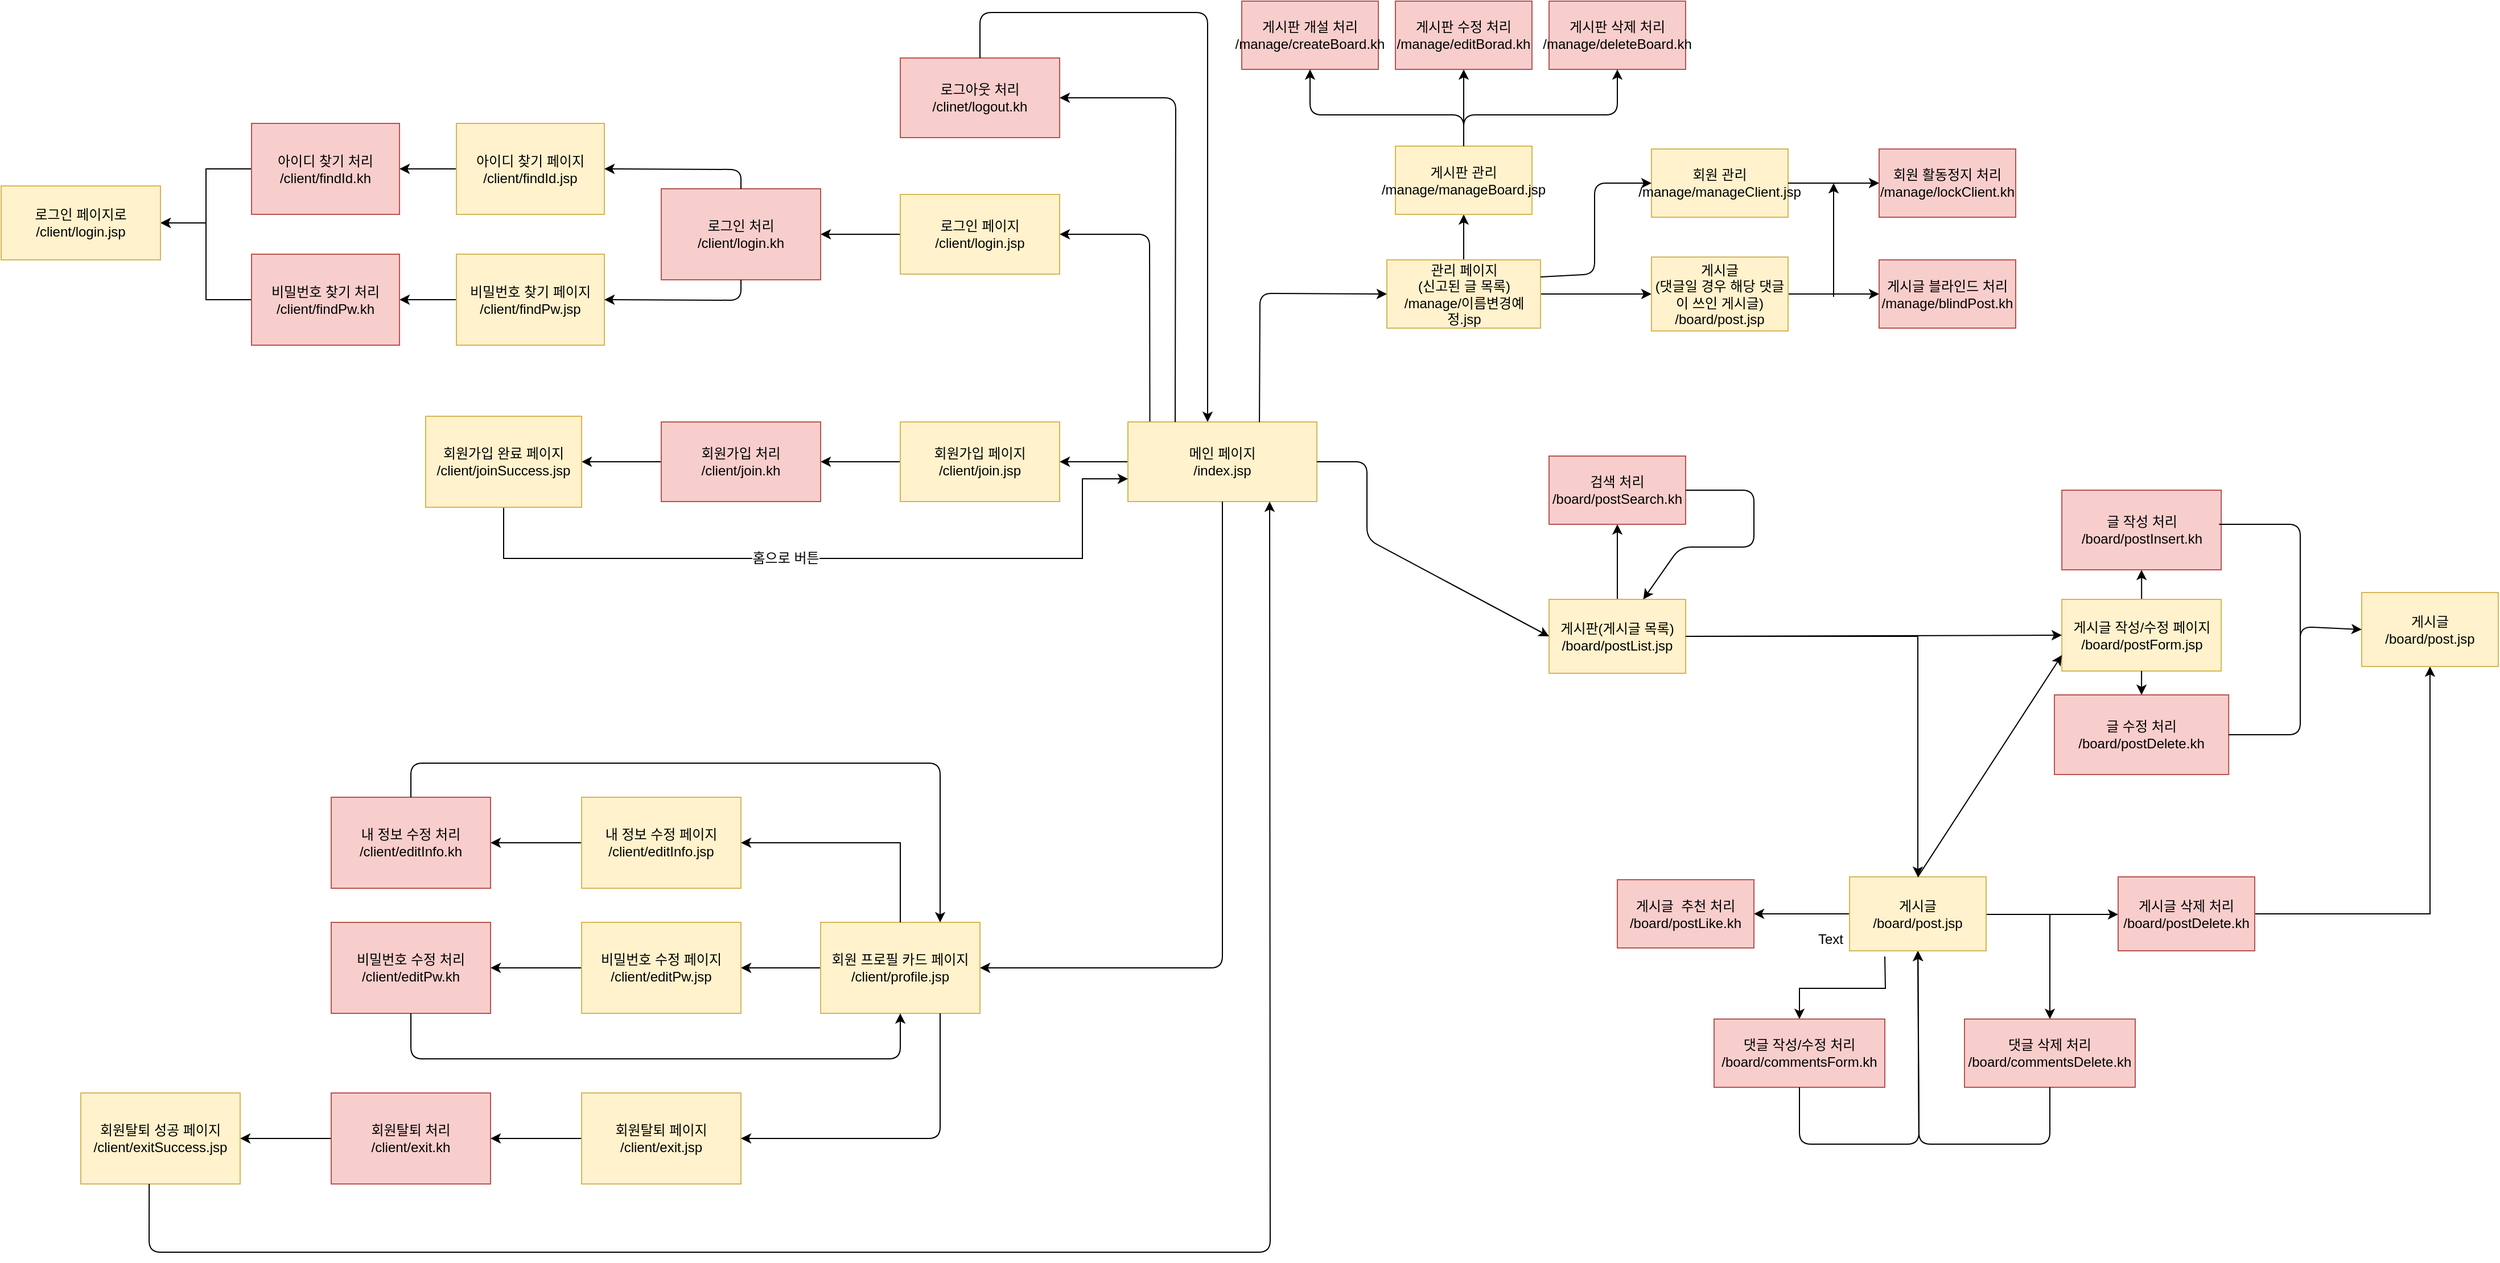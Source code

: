 <mxfile version="14.7.3" type="device"><diagram id="JOm_St9xGrI6XosQPw2V" name="Page-1"><mxGraphModel dx="3793" dy="1509" grid="1" gridSize="10" guides="1" tooltips="1" connect="1" arrows="1" fold="1" page="1" pageScale="1" pageWidth="827" pageHeight="1169" math="0" shadow="0"><root><mxCell id="0"/><mxCell id="1" parent="0"/><mxCell id="blwMkycvGweT-16OEjZh-1" value="" style="edgeStyle=orthogonalEdgeStyle;rounded=0;orthogonalLoop=1;jettySize=auto;html=1;" edge="1" parent="1" source="blwMkycvGweT-16OEjZh-2" target="blwMkycvGweT-16OEjZh-6"><mxGeometry relative="1" as="geometry"/></mxCell><mxCell id="blwMkycvGweT-16OEjZh-2" value="&lt;div&gt;메인 페이지&lt;/div&gt;&lt;div&gt;/index.jsp&lt;br&gt;&lt;/div&gt;" style="rounded=0;whiteSpace=wrap;html=1;fillColor=#fff2cc;strokeColor=#d6b656;" vertex="1" parent="1"><mxGeometry x="720" y="955" width="166" height="70" as="geometry"/></mxCell><mxCell id="blwMkycvGweT-16OEjZh-3" value="" style="edgeStyle=orthogonalEdgeStyle;rounded=0;orthogonalLoop=1;jettySize=auto;html=1;" edge="1" parent="1" source="blwMkycvGweT-16OEjZh-4" target="blwMkycvGweT-16OEjZh-11"><mxGeometry relative="1" as="geometry"/></mxCell><mxCell id="blwMkycvGweT-16OEjZh-4" value="&lt;div&gt;로그인 페이지&lt;/div&gt;&lt;div&gt;/client/login.jsp&lt;br&gt;&lt;/div&gt;" style="rounded=0;whiteSpace=wrap;html=1;fillColor=#fff2cc;strokeColor=#d6b656;" vertex="1" parent="1"><mxGeometry x="520" y="755" width="140" height="70" as="geometry"/></mxCell><mxCell id="blwMkycvGweT-16OEjZh-5" value="" style="edgeStyle=orthogonalEdgeStyle;rounded=0;orthogonalLoop=1;jettySize=auto;html=1;" edge="1" parent="1" source="blwMkycvGweT-16OEjZh-6" target="blwMkycvGweT-16OEjZh-8"><mxGeometry relative="1" as="geometry"/></mxCell><mxCell id="blwMkycvGweT-16OEjZh-6" value="&lt;div&gt;회원가입 페이지&lt;/div&gt;&lt;div&gt;/client/join.jsp&lt;br&gt;&lt;/div&gt;" style="rounded=0;whiteSpace=wrap;html=1;fillColor=#fff2cc;strokeColor=#d6b656;" vertex="1" parent="1"><mxGeometry x="520" y="955" width="140" height="70" as="geometry"/></mxCell><mxCell id="blwMkycvGweT-16OEjZh-7" value="" style="edgeStyle=orthogonalEdgeStyle;rounded=0;orthogonalLoop=1;jettySize=auto;html=1;" edge="1" parent="1" source="blwMkycvGweT-16OEjZh-8" target="blwMkycvGweT-16OEjZh-10"><mxGeometry relative="1" as="geometry"/></mxCell><mxCell id="blwMkycvGweT-16OEjZh-8" value="&lt;div&gt;회원가입 처리&lt;br&gt;&lt;/div&gt;&lt;div&gt;/client/join.kh&lt;br&gt;&lt;/div&gt;" style="rounded=0;whiteSpace=wrap;html=1;fillColor=#f8cecc;strokeColor=#b85450;" vertex="1" parent="1"><mxGeometry x="310" y="955" width="140" height="70" as="geometry"/></mxCell><mxCell id="blwMkycvGweT-16OEjZh-9" value="&lt;font style=&quot;font-size: 12px&quot;&gt;홈으로 버튼&lt;/font&gt;" style="edgeStyle=orthogonalEdgeStyle;rounded=0;orthogonalLoop=1;jettySize=auto;html=1;exitX=0.5;exitY=0;exitDx=0;exitDy=0;" edge="1" parent="1" source="blwMkycvGweT-16OEjZh-10"><mxGeometry relative="1" as="geometry"><mxPoint x="720" y="1005" as="targetPoint"/><Array as="points"><mxPoint x="172" y="1075"/><mxPoint x="680" y="1075"/><mxPoint x="680" y="1005"/><mxPoint x="720" y="1005"/></Array></mxGeometry></mxCell><mxCell id="blwMkycvGweT-16OEjZh-10" value="&lt;div&gt;회원가입 완료 페이지&lt;/div&gt;&lt;div&gt;/client/joinSuccess.jsp&lt;br&gt;&lt;/div&gt;" style="rounded=0;whiteSpace=wrap;html=1;fillColor=#fff2cc;strokeColor=#d6b656;" vertex="1" parent="1"><mxGeometry x="103" y="950" width="137" height="80" as="geometry"/></mxCell><mxCell id="blwMkycvGweT-16OEjZh-11" value="&lt;div&gt;로그인 처리&lt;/div&gt;&lt;div&gt;/client/login.kh&lt;br&gt;&lt;/div&gt;" style="rounded=0;whiteSpace=wrap;html=1;fillColor=#f8cecc;strokeColor=#b85450;" vertex="1" parent="1"><mxGeometry x="310" y="750" width="140" height="80" as="geometry"/></mxCell><mxCell id="blwMkycvGweT-16OEjZh-12" value="" style="edgeStyle=orthogonalEdgeStyle;rounded=0;orthogonalLoop=1;jettySize=auto;html=1;" edge="1" parent="1" source="blwMkycvGweT-16OEjZh-13" target="blwMkycvGweT-16OEjZh-17"><mxGeometry relative="1" as="geometry"/></mxCell><mxCell id="blwMkycvGweT-16OEjZh-13" value="&lt;div&gt;아이디 찾기 페이지&lt;br&gt;&lt;/div&gt;&lt;div&gt;/client/findId.jsp&lt;br&gt;&lt;/div&gt;" style="rounded=0;whiteSpace=wrap;html=1;fillColor=#fff2cc;strokeColor=#d6b656;" vertex="1" parent="1"><mxGeometry x="130" y="692.5" width="130" height="80" as="geometry"/></mxCell><mxCell id="blwMkycvGweT-16OEjZh-14" value="" style="edgeStyle=orthogonalEdgeStyle;rounded=0;orthogonalLoop=1;jettySize=auto;html=1;" edge="1" parent="1" source="blwMkycvGweT-16OEjZh-15" target="blwMkycvGweT-16OEjZh-19"><mxGeometry relative="1" as="geometry"/></mxCell><mxCell id="blwMkycvGweT-16OEjZh-15" value="&lt;div&gt;비밀번호 찾기 페이지&lt;br&gt;&lt;/div&gt;&lt;div&gt;/client/findPw.jsp&lt;br&gt;&lt;/div&gt;" style="rounded=0;whiteSpace=wrap;html=1;fillColor=#fff2cc;strokeColor=#d6b656;" vertex="1" parent="1"><mxGeometry x="130" y="807.5" width="130" height="80" as="geometry"/></mxCell><mxCell id="blwMkycvGweT-16OEjZh-16" value="" style="edgeStyle=orthogonalEdgeStyle;rounded=0;orthogonalLoop=1;jettySize=auto;html=1;" edge="1" parent="1" source="blwMkycvGweT-16OEjZh-17" target="blwMkycvGweT-16OEjZh-20"><mxGeometry relative="1" as="geometry"/></mxCell><mxCell id="blwMkycvGweT-16OEjZh-17" value="&lt;div&gt;아이디 찾기 처리&lt;br&gt;&lt;/div&gt;&lt;div&gt;/client/findId.kh&lt;br&gt;&lt;/div&gt;" style="rounded=0;whiteSpace=wrap;html=1;fillColor=#f8cecc;strokeColor=#b85450;" vertex="1" parent="1"><mxGeometry x="-50" y="692.5" width="130" height="80" as="geometry"/></mxCell><mxCell id="blwMkycvGweT-16OEjZh-18" value="" style="edgeStyle=orthogonalEdgeStyle;rounded=0;orthogonalLoop=1;jettySize=auto;html=1;" edge="1" parent="1" source="blwMkycvGweT-16OEjZh-19" target="blwMkycvGweT-16OEjZh-20"><mxGeometry relative="1" as="geometry"/></mxCell><mxCell id="blwMkycvGweT-16OEjZh-19" value="&lt;div&gt;비밀번호 찾기 처리&lt;br&gt;&lt;/div&gt;&lt;div&gt;/client/findPw.kh&lt;br&gt;&lt;/div&gt;" style="rounded=0;whiteSpace=wrap;html=1;fillColor=#f8cecc;strokeColor=#b85450;" vertex="1" parent="1"><mxGeometry x="-50" y="807.5" width="130" height="80" as="geometry"/></mxCell><mxCell id="blwMkycvGweT-16OEjZh-20" value="&lt;div&gt;로그인 페이지로&lt;/div&gt;&lt;div&gt;/client/login.jsp&lt;br&gt;&lt;/div&gt;" style="rounded=0;whiteSpace=wrap;html=1;fillColor=#fff2cc;strokeColor=#d6b656;" vertex="1" parent="1"><mxGeometry x="-270" y="747.5" width="140" height="65" as="geometry"/></mxCell><mxCell id="blwMkycvGweT-16OEjZh-21" value="" style="edgeStyle=orthogonalEdgeStyle;rounded=0;orthogonalLoop=1;jettySize=auto;html=1;" edge="1" parent="1" source="blwMkycvGweT-16OEjZh-22" target="blwMkycvGweT-16OEjZh-26"><mxGeometry relative="1" as="geometry"/></mxCell><mxCell id="blwMkycvGweT-16OEjZh-22" value="&lt;div&gt;회원 프로필 카드 페이지&lt;br&gt;&lt;/div&gt;&lt;div&gt;/client/profile.jsp&lt;br&gt;&lt;/div&gt;" style="rounded=0;whiteSpace=wrap;html=1;fillColor=#fff2cc;strokeColor=#d6b656;" vertex="1" parent="1"><mxGeometry x="450" y="1395" width="140" height="80" as="geometry"/></mxCell><mxCell id="blwMkycvGweT-16OEjZh-23" value="" style="edgeStyle=orthogonalEdgeStyle;rounded=0;orthogonalLoop=1;jettySize=auto;html=1;" edge="1" parent="1" source="blwMkycvGweT-16OEjZh-24" target="blwMkycvGweT-16OEjZh-32"><mxGeometry relative="1" as="geometry"/></mxCell><mxCell id="blwMkycvGweT-16OEjZh-24" value="&lt;div&gt;회원탈퇴 페이지&lt;br&gt;&lt;/div&gt;&lt;div&gt;/client/exit.jsp&lt;br&gt;&lt;/div&gt;" style="rounded=0;whiteSpace=wrap;html=1;fillColor=#fff2cc;strokeColor=#d6b656;" vertex="1" parent="1"><mxGeometry x="240" y="1545" width="140" height="80" as="geometry"/></mxCell><mxCell id="blwMkycvGweT-16OEjZh-25" value="" style="edgeStyle=orthogonalEdgeStyle;rounded=0;orthogonalLoop=1;jettySize=auto;html=1;" edge="1" parent="1" source="blwMkycvGweT-16OEjZh-26" target="blwMkycvGweT-16OEjZh-30"><mxGeometry relative="1" as="geometry"/></mxCell><mxCell id="blwMkycvGweT-16OEjZh-26" value="&lt;div&gt;비밀번호 수정 페이지&lt;br&gt;&lt;/div&gt;&lt;div&gt;/client/editPw.jsp&lt;br&gt;&lt;/div&gt;" style="rounded=0;whiteSpace=wrap;html=1;fillColor=#fff2cc;strokeColor=#d6b656;" vertex="1" parent="1"><mxGeometry x="240" y="1395" width="140" height="80" as="geometry"/></mxCell><mxCell id="blwMkycvGweT-16OEjZh-27" value="" style="edgeStyle=orthogonalEdgeStyle;rounded=0;orthogonalLoop=1;jettySize=auto;html=1;" edge="1" parent="1" source="blwMkycvGweT-16OEjZh-28" target="blwMkycvGweT-16OEjZh-29"><mxGeometry relative="1" as="geometry"/></mxCell><mxCell id="blwMkycvGweT-16OEjZh-28" value="&lt;div&gt;내 정보 수정 페이지&lt;br&gt;&lt;/div&gt;&lt;div&gt;/client/editInfo.jsp&lt;br&gt;&lt;/div&gt;" style="rounded=0;whiteSpace=wrap;html=1;fillColor=#fff2cc;strokeColor=#d6b656;" vertex="1" parent="1"><mxGeometry x="240" y="1285" width="140" height="80" as="geometry"/></mxCell><mxCell id="blwMkycvGweT-16OEjZh-29" value="&lt;div&gt;내 정보 수정 처리&lt;br&gt;&lt;/div&gt;&lt;div&gt;/client/editInfo.kh&lt;br&gt;&lt;/div&gt;" style="rounded=0;whiteSpace=wrap;html=1;fillColor=#f8cecc;strokeColor=#b85450;" vertex="1" parent="1"><mxGeometry x="20" y="1285" width="140" height="80" as="geometry"/></mxCell><mxCell id="blwMkycvGweT-16OEjZh-30" value="&lt;div&gt;비밀번호 수정 처리&lt;br&gt;&lt;/div&gt;&lt;div&gt;/client/editPw.kh&lt;br&gt;&lt;/div&gt;" style="rounded=0;whiteSpace=wrap;html=1;fillColor=#f8cecc;strokeColor=#b85450;" vertex="1" parent="1"><mxGeometry x="20" y="1395" width="140" height="80" as="geometry"/></mxCell><mxCell id="blwMkycvGweT-16OEjZh-31" value="" style="edgeStyle=orthogonalEdgeStyle;rounded=0;orthogonalLoop=1;jettySize=auto;html=1;" edge="1" parent="1" source="blwMkycvGweT-16OEjZh-32" target="blwMkycvGweT-16OEjZh-38"><mxGeometry relative="1" as="geometry"/></mxCell><mxCell id="blwMkycvGweT-16OEjZh-32" value="&lt;div&gt;회원탈퇴 처리&lt;br&gt;&lt;/div&gt;&lt;div&gt;/client/exit.kh&lt;br&gt;&lt;/div&gt;" style="rounded=0;whiteSpace=wrap;html=1;fillColor=#f8cecc;strokeColor=#b85450;" vertex="1" parent="1"><mxGeometry x="20" y="1545" width="140" height="80" as="geometry"/></mxCell><mxCell id="blwMkycvGweT-16OEjZh-33" value="" style="endArrow=classic;html=1;rounded=0;edgeStyle=orthogonalEdgeStyle;exitX=0.5;exitY=0;exitDx=0;exitDy=0;entryX=1;entryY=0.5;entryDx=0;entryDy=0;" edge="1" parent="1" source="blwMkycvGweT-16OEjZh-22" target="blwMkycvGweT-16OEjZh-28"><mxGeometry width="50" height="50" relative="1" as="geometry"><mxPoint x="470" y="1330" as="sourcePoint"/><mxPoint x="520" y="1280" as="targetPoint"/><Array as="points"><mxPoint x="520" y="1325"/></Array></mxGeometry></mxCell><mxCell id="blwMkycvGweT-16OEjZh-34" value="" style="endArrow=classic;html=1;exitX=0.5;exitY=1;exitDx=0;exitDy=0;entryX=1;entryY=0.5;entryDx=0;entryDy=0;" edge="1" parent="1" source="blwMkycvGweT-16OEjZh-2" target="blwMkycvGweT-16OEjZh-22"><mxGeometry width="50" height="50" relative="1" as="geometry"><mxPoint x="820" y="1325" as="sourcePoint"/><mxPoint x="730" y="1435" as="targetPoint"/><Array as="points"><mxPoint x="803" y="1435"/></Array></mxGeometry></mxCell><mxCell id="blwMkycvGweT-16OEjZh-35" value="" style="endArrow=classic;html=1;exitX=0.5;exitY=0;exitDx=0;exitDy=0;entryX=0.75;entryY=0;entryDx=0;entryDy=0;" edge="1" parent="1" source="blwMkycvGweT-16OEjZh-29" target="blwMkycvGweT-16OEjZh-22"><mxGeometry width="50" height="50" relative="1" as="geometry"><mxPoint x="-80" y="1290" as="sourcePoint"/><mxPoint x="-30" y="1240" as="targetPoint"/><Array as="points"><mxPoint x="90" y="1255"/><mxPoint x="555" y="1255"/></Array></mxGeometry></mxCell><mxCell id="blwMkycvGweT-16OEjZh-36" value="" style="endArrow=classic;html=1;exitX=0.5;exitY=1;exitDx=0;exitDy=0;entryX=0.5;entryY=1;entryDx=0;entryDy=0;" edge="1" parent="1" source="blwMkycvGweT-16OEjZh-30" target="blwMkycvGweT-16OEjZh-22"><mxGeometry width="50" height="50" relative="1" as="geometry"><mxPoint x="286" y="1548" as="sourcePoint"/><mxPoint x="336" y="1498" as="targetPoint"/><Array as="points"><mxPoint x="90" y="1515"/><mxPoint x="520" y="1515"/></Array></mxGeometry></mxCell><mxCell id="blwMkycvGweT-16OEjZh-37" value="" style="endArrow=classic;html=1;exitX=0.75;exitY=1;exitDx=0;exitDy=0;entryX=1;entryY=0.5;entryDx=0;entryDy=0;" edge="1" parent="1" source="blwMkycvGweT-16OEjZh-22" target="blwMkycvGweT-16OEjZh-24"><mxGeometry width="50" height="50" relative="1" as="geometry"><mxPoint x="496.5" y="1615" as="sourcePoint"/><mxPoint x="546.5" y="1565" as="targetPoint"/><Array as="points"><mxPoint x="555" y="1585"/></Array></mxGeometry></mxCell><mxCell id="blwMkycvGweT-16OEjZh-38" value="&lt;div&gt;회원탈퇴 성공 페이지&lt;/div&gt;&lt;div&gt;/client/exitSuccess.jsp&lt;br&gt;&lt;/div&gt;" style="rounded=0;whiteSpace=wrap;html=1;fillColor=#fff2cc;strokeColor=#d6b656;" vertex="1" parent="1"><mxGeometry x="-200" y="1545" width="140" height="80" as="geometry"/></mxCell><mxCell id="blwMkycvGweT-16OEjZh-39" value="" style="endArrow=classic;html=1;exitX=0.429;exitY=1;exitDx=0;exitDy=0;exitPerimeter=0;entryX=0.75;entryY=1;entryDx=0;entryDy=0;" edge="1" parent="1" source="blwMkycvGweT-16OEjZh-38" target="blwMkycvGweT-16OEjZh-2"><mxGeometry width="50" height="50" relative="1" as="geometry"><mxPoint x="-50" y="1715" as="sourcePoint"/><mxPoint x="710" y="1585" as="targetPoint"/><Array as="points"><mxPoint x="-140" y="1685"/><mxPoint x="845" y="1685"/></Array></mxGeometry></mxCell><mxCell id="blwMkycvGweT-16OEjZh-40" value="" style="endArrow=classic;html=1;entryX=1;entryY=0.5;entryDx=0;entryDy=0;" edge="1" parent="1" source="blwMkycvGweT-16OEjZh-11" target="blwMkycvGweT-16OEjZh-13"><mxGeometry width="50" height="50" relative="1" as="geometry"><mxPoint x="320" y="715" as="sourcePoint"/><mxPoint x="370" y="665" as="targetPoint"/><Array as="points"><mxPoint x="380" y="733"/></Array></mxGeometry></mxCell><mxCell id="blwMkycvGweT-16OEjZh-41" value="" style="endArrow=classic;html=1;exitX=0.5;exitY=1;exitDx=0;exitDy=0;entryX=1;entryY=0.5;entryDx=0;entryDy=0;" edge="1" parent="1" source="blwMkycvGweT-16OEjZh-11" target="blwMkycvGweT-16OEjZh-15"><mxGeometry width="50" height="50" relative="1" as="geometry"><mxPoint x="320" y="715" as="sourcePoint"/><mxPoint x="370" y="665" as="targetPoint"/><Array as="points"><mxPoint x="380" y="848"/></Array></mxGeometry></mxCell><mxCell id="blwMkycvGweT-16OEjZh-42" value="" style="endArrow=classic;html=1;exitX=0.116;exitY=-0.005;exitDx=0;exitDy=0;exitPerimeter=0;entryX=1;entryY=0.5;entryDx=0;entryDy=0;" edge="1" parent="1" source="blwMkycvGweT-16OEjZh-2" target="blwMkycvGweT-16OEjZh-4"><mxGeometry width="50" height="50" relative="1" as="geometry"><mxPoint x="650" y="715" as="sourcePoint"/><mxPoint x="820" y="565" as="targetPoint"/><Array as="points"><mxPoint x="739" y="790"/></Array></mxGeometry></mxCell><mxCell id="blwMkycvGweT-16OEjZh-43" value="&lt;div&gt;로그아웃 처리&lt;/div&gt;&lt;div&gt;/clinet/logout.kh&lt;br&gt;&lt;/div&gt;" style="rounded=0;whiteSpace=wrap;html=1;fillColor=#f8cecc;strokeColor=#b85450;" vertex="1" parent="1"><mxGeometry x="520" y="635" width="140" height="70" as="geometry"/></mxCell><mxCell id="blwMkycvGweT-16OEjZh-44" value="" style="endArrow=classic;html=1;exitX=0.25;exitY=0;exitDx=0;exitDy=0;entryX=1;entryY=0.5;entryDx=0;entryDy=0;" edge="1" parent="1" source="blwMkycvGweT-16OEjZh-2" target="blwMkycvGweT-16OEjZh-43"><mxGeometry width="50" height="50" relative="1" as="geometry"><mxPoint x="790" y="675" as="sourcePoint"/><mxPoint x="860" y="605" as="targetPoint"/><Array as="points"><mxPoint x="762" y="670"/></Array></mxGeometry></mxCell><mxCell id="blwMkycvGweT-16OEjZh-45" value="" style="endArrow=classic;html=1;exitX=0.5;exitY=0;exitDx=0;exitDy=0;" edge="1" parent="1" source="blwMkycvGweT-16OEjZh-43"><mxGeometry width="50" height="50" relative="1" as="geometry"><mxPoint x="740" y="595" as="sourcePoint"/><mxPoint x="790" y="955" as="targetPoint"/><Array as="points"><mxPoint x="590" y="595"/><mxPoint x="790" y="595"/></Array></mxGeometry></mxCell><mxCell id="blwMkycvGweT-16OEjZh-46" value="" style="edgeStyle=orthogonalEdgeStyle;rounded=0;orthogonalLoop=1;jettySize=auto;html=1;" edge="1" parent="1" source="blwMkycvGweT-16OEjZh-48" target="blwMkycvGweT-16OEjZh-76"><mxGeometry relative="1" as="geometry"/></mxCell><mxCell id="blwMkycvGweT-16OEjZh-47" style="edgeStyle=orthogonalEdgeStyle;rounded=0;orthogonalLoop=1;jettySize=auto;html=1;" edge="1" parent="1" source="blwMkycvGweT-16OEjZh-48" target="blwMkycvGweT-16OEjZh-82"><mxGeometry relative="1" as="geometry"><mxPoint x="1430" y="1167.5" as="targetPoint"/></mxGeometry></mxCell><mxCell id="blwMkycvGweT-16OEjZh-48" value="&lt;div&gt;게시판(게시글 목록)&lt;br&gt;&lt;/div&gt;&lt;div&gt;/board/postList.jsp&lt;/div&gt;" style="rounded=0;whiteSpace=wrap;html=1;fillColor=#fff2cc;strokeColor=#d6b656;" vertex="1" parent="1"><mxGeometry x="1090" y="1111" width="120" height="65" as="geometry"/></mxCell><mxCell id="blwMkycvGweT-16OEjZh-49" value="" style="edgeStyle=orthogonalEdgeStyle;rounded=0;orthogonalLoop=1;jettySize=auto;html=1;exitX=0.998;exitY=0.625;exitDx=0;exitDy=0;exitPerimeter=0;" edge="1" parent="1" source="blwMkycvGweT-16OEjZh-82" target="blwMkycvGweT-16OEjZh-53"><mxGeometry relative="1" as="geometry"><mxPoint x="1445" y="1425" as="sourcePoint"/><Array as="points"><mxPoint x="1474" y="1388"/><mxPoint x="1530" y="1388"/></Array></mxGeometry></mxCell><mxCell id="blwMkycvGweT-16OEjZh-50" value="" style="edgeStyle=orthogonalEdgeStyle;rounded=0;orthogonalLoop=1;jettySize=auto;html=1;entryX=0.5;entryY=0;entryDx=0;entryDy=0;exitX=0.25;exitY=1;exitDx=0;exitDy=0;" edge="1" parent="1" target="blwMkycvGweT-16OEjZh-52"><mxGeometry relative="1" as="geometry"><mxPoint x="1385" y="1425" as="sourcePoint"/></mxGeometry></mxCell><mxCell id="blwMkycvGweT-16OEjZh-51" value="" style="edgeStyle=orthogonalEdgeStyle;rounded=0;orthogonalLoop=1;jettySize=auto;html=1;exitX=0;exitY=0.5;exitDx=0;exitDy=0;" edge="1" parent="1" source="blwMkycvGweT-16OEjZh-82" target="blwMkycvGweT-16OEjZh-56"><mxGeometry relative="1" as="geometry"><mxPoint x="1355" y="1392.5" as="sourcePoint"/></mxGeometry></mxCell><mxCell id="blwMkycvGweT-16OEjZh-52" value="&lt;div&gt;댓글 작성/수정 처리&lt;/div&gt;&lt;div&gt;/board/commentsForm.kh&lt;br&gt;&lt;/div&gt;" style="rounded=0;whiteSpace=wrap;html=1;fillColor=#f8cecc;strokeColor=#b85450;" vertex="1" parent="1"><mxGeometry x="1235" y="1480" width="150" height="60" as="geometry"/></mxCell><mxCell id="blwMkycvGweT-16OEjZh-53" value="&lt;div&gt;댓글 삭제 처리&lt;/div&gt;&lt;div&gt;/board/commentsDelete.kh&lt;br&gt;&lt;/div&gt;" style="rounded=0;whiteSpace=wrap;html=1;fillColor=#f8cecc;strokeColor=#b85450;" vertex="1" parent="1"><mxGeometry x="1455" y="1480" width="150" height="60" as="geometry"/></mxCell><mxCell id="blwMkycvGweT-16OEjZh-54" value="" style="endArrow=classic;html=1;exitX=0.5;exitY=1;exitDx=0;exitDy=0;entryX=0.5;entryY=1;entryDx=0;entryDy=0;" edge="1" parent="1" source="blwMkycvGweT-16OEjZh-53" target="blwMkycvGweT-16OEjZh-82"><mxGeometry width="50" height="50" relative="1" as="geometry"><mxPoint x="1565" y="1360" as="sourcePoint"/><mxPoint x="1415" y="1425" as="targetPoint"/><Array as="points"><mxPoint x="1530" y="1590"/><mxPoint x="1415" y="1590"/></Array></mxGeometry></mxCell><mxCell id="blwMkycvGweT-16OEjZh-55" value="" style="endArrow=classic;html=1;" edge="1" parent="1" target="blwMkycvGweT-16OEjZh-82"><mxGeometry width="50" height="50" relative="1" as="geometry"><mxPoint x="1310" y="1540" as="sourcePoint"/><mxPoint x="1415" y="1415" as="targetPoint"/><Array as="points"><mxPoint x="1310" y="1590"/><mxPoint x="1415" y="1590"/></Array></mxGeometry></mxCell><mxCell id="blwMkycvGweT-16OEjZh-56" value="&lt;div&gt;게시글&amp;nbsp; 추천 처리&lt;br&gt;&lt;/div&gt;&lt;div&gt;/board/postLike.kh&lt;br&gt;&lt;/div&gt;" style="rounded=0;whiteSpace=wrap;html=1;fillColor=#f8cecc;strokeColor=#b85450;" vertex="1" parent="1"><mxGeometry x="1150" y="1357.5" width="120" height="60" as="geometry"/></mxCell><mxCell id="blwMkycvGweT-16OEjZh-57" value="" style="edgeStyle=orthogonalEdgeStyle;rounded=0;orthogonalLoop=1;jettySize=auto;html=1;" edge="1" parent="1" source="blwMkycvGweT-16OEjZh-59" target="blwMkycvGweT-16OEjZh-66"><mxGeometry relative="1" as="geometry"/></mxCell><mxCell id="blwMkycvGweT-16OEjZh-58" value="" style="edgeStyle=orthogonalEdgeStyle;rounded=0;orthogonalLoop=1;jettySize=auto;html=1;" edge="1" parent="1" source="blwMkycvGweT-16OEjZh-59" target="blwMkycvGweT-16OEjZh-62"><mxGeometry relative="1" as="geometry"/></mxCell><mxCell id="blwMkycvGweT-16OEjZh-59" value="&lt;div&gt;관리 페이지&lt;/div&gt;&lt;div&gt;(신고된 글 목록)&lt;br&gt;&lt;/div&gt;&lt;div&gt;/manage/이름변경예정.jsp&lt;br&gt;&lt;/div&gt;" style="rounded=0;whiteSpace=wrap;html=1;fillColor=#fff2cc;strokeColor=#d6b656;" vertex="1" parent="1"><mxGeometry x="947.5" y="812.5" width="135" height="60" as="geometry"/></mxCell><mxCell id="blwMkycvGweT-16OEjZh-60" value="" style="endArrow=classic;html=1;exitX=0.696;exitY=0.002;exitDx=0;exitDy=0;exitPerimeter=0;entryX=0;entryY=0.5;entryDx=0;entryDy=0;" edge="1" parent="1" source="blwMkycvGweT-16OEjZh-2" target="blwMkycvGweT-16OEjZh-59"><mxGeometry width="50" height="50" relative="1" as="geometry"><mxPoint x="1170" y="875" as="sourcePoint"/><mxPoint x="1220" y="825" as="targetPoint"/><Array as="points"><mxPoint x="836" y="842"/></Array></mxGeometry></mxCell><mxCell id="blwMkycvGweT-16OEjZh-61" value="" style="edgeStyle=orthogonalEdgeStyle;rounded=0;orthogonalLoop=1;jettySize=auto;html=1;" edge="1" parent="1" source="blwMkycvGweT-16OEjZh-62" target="blwMkycvGweT-16OEjZh-63"><mxGeometry relative="1" as="geometry"/></mxCell><mxCell id="blwMkycvGweT-16OEjZh-62" value="&lt;div&gt;게시글&lt;/div&gt;&lt;div&gt;(댓글일 경우 해당 댓글이 쓰인 게시글)&lt;br&gt;&lt;/div&gt;&lt;div&gt;/board/post.jsp&lt;/div&gt;" style="rounded=0;whiteSpace=wrap;html=1;fillColor=#fff2cc;strokeColor=#d6b656;" vertex="1" parent="1"><mxGeometry x="1180" y="810" width="120" height="65" as="geometry"/></mxCell><mxCell id="blwMkycvGweT-16OEjZh-63" value="&lt;div&gt;게시글 블라인드 처리&lt;/div&gt;&lt;div&gt;/manage/blindPost.kh&lt;br&gt;&lt;/div&gt;" style="rounded=0;whiteSpace=wrap;html=1;fillColor=#f8cecc;strokeColor=#b85450;" vertex="1" parent="1"><mxGeometry x="1380" y="812.5" width="120" height="60" as="geometry"/></mxCell><mxCell id="blwMkycvGweT-16OEjZh-64" value="&lt;div&gt;회원 활동정지 처리&lt;/div&gt;&lt;div&gt;/manage/lockClient.kh&lt;br&gt;&lt;/div&gt;" style="rounded=0;whiteSpace=wrap;html=1;fillColor=#f8cecc;strokeColor=#b85450;" vertex="1" parent="1"><mxGeometry x="1380" y="715" width="120" height="60" as="geometry"/></mxCell><mxCell id="blwMkycvGweT-16OEjZh-65" value="" style="edgeStyle=orthogonalEdgeStyle;rounded=0;orthogonalLoop=1;jettySize=auto;html=1;" edge="1" parent="1" source="blwMkycvGweT-16OEjZh-66" target="blwMkycvGweT-16OEjZh-72"><mxGeometry relative="1" as="geometry"/></mxCell><mxCell id="blwMkycvGweT-16OEjZh-66" value="&lt;div&gt;게시판 관리&lt;br&gt;&lt;/div&gt;&lt;div&gt;/manage/manageBoard.jsp&lt;br&gt;&lt;/div&gt;" style="rounded=0;whiteSpace=wrap;html=1;fillColor=#fff2cc;strokeColor=#d6b656;" vertex="1" parent="1"><mxGeometry x="955" y="712.5" width="120" height="60" as="geometry"/></mxCell><mxCell id="blwMkycvGweT-16OEjZh-67" value="&lt;div&gt;회원 관리&lt;/div&gt;&lt;div&gt;/manage/manageClient.jsp&lt;br&gt;&lt;/div&gt;" style="rounded=0;whiteSpace=wrap;html=1;fillColor=#fff2cc;strokeColor=#d6b656;" vertex="1" parent="1"><mxGeometry x="1180" y="715" width="120" height="60" as="geometry"/></mxCell><mxCell id="blwMkycvGweT-16OEjZh-68" value="" style="endArrow=classic;html=1;exitX=1;exitY=0.25;exitDx=0;exitDy=0;entryX=0;entryY=0.5;entryDx=0;entryDy=0;" edge="1" parent="1" source="blwMkycvGweT-16OEjZh-59" target="blwMkycvGweT-16OEjZh-67"><mxGeometry width="50" height="50" relative="1" as="geometry"><mxPoint x="1140" y="765" as="sourcePoint"/><mxPoint x="1190" y="715" as="targetPoint"/><Array as="points"><mxPoint x="1130" y="825"/><mxPoint x="1130" y="745"/></Array></mxGeometry></mxCell><mxCell id="blwMkycvGweT-16OEjZh-69" value="" style="endArrow=classic;html=1;exitX=1;exitY=0.5;exitDx=0;exitDy=0;entryX=0;entryY=0.5;entryDx=0;entryDy=0;" edge="1" parent="1" source="blwMkycvGweT-16OEjZh-67" target="blwMkycvGweT-16OEjZh-64"><mxGeometry width="50" height="50" relative="1" as="geometry"><mxPoint x="1311" y="800" as="sourcePoint"/><mxPoint x="1361" y="750" as="targetPoint"/></mxGeometry></mxCell><mxCell id="blwMkycvGweT-16OEjZh-70" value="" style="endArrow=classic;html=1;" edge="1" parent="1"><mxGeometry width="50" height="50" relative="1" as="geometry"><mxPoint x="1340" y="845" as="sourcePoint"/><mxPoint x="1340" y="745" as="targetPoint"/></mxGeometry></mxCell><mxCell id="blwMkycvGweT-16OEjZh-71" value="&lt;div&gt;게시판 개설 처리&lt;br&gt;&lt;/div&gt;&lt;div&gt;/manage/createBoard.kh&lt;br&gt;&lt;/div&gt;" style="rounded=0;whiteSpace=wrap;html=1;fillColor=#f8cecc;strokeColor=#b85450;" vertex="1" parent="1"><mxGeometry x="820" y="585" width="120" height="60" as="geometry"/></mxCell><mxCell id="blwMkycvGweT-16OEjZh-72" value="&lt;div&gt;게시판 수정 처리&lt;br&gt;&lt;/div&gt;&lt;div&gt;/manage/editBorad.kh&lt;br&gt;&lt;/div&gt;" style="rounded=0;whiteSpace=wrap;html=1;fillColor=#f8cecc;strokeColor=#b85450;" vertex="1" parent="1"><mxGeometry x="955" y="585" width="120" height="60" as="geometry"/></mxCell><mxCell id="blwMkycvGweT-16OEjZh-73" value="&lt;div&gt;게시판 삭제 처리&lt;/div&gt;&lt;div&gt;/manage/deleteBoard.kh&lt;br&gt;&lt;/div&gt;" style="rounded=0;whiteSpace=wrap;html=1;fillColor=#f8cecc;strokeColor=#b85450;" vertex="1" parent="1"><mxGeometry x="1090" y="585" width="120" height="60" as="geometry"/></mxCell><mxCell id="blwMkycvGweT-16OEjZh-74" value="" style="endArrow=classic;html=1;entryX=0.5;entryY=1;entryDx=0;entryDy=0;exitX=0.5;exitY=0;exitDx=0;exitDy=0;" edge="1" parent="1" source="blwMkycvGweT-16OEjZh-66" target="blwMkycvGweT-16OEjZh-73"><mxGeometry width="50" height="50" relative="1" as="geometry"><mxPoint x="1010" y="685" as="sourcePoint"/><mxPoint x="1320" y="775" as="targetPoint"/><Array as="points"><mxPoint x="1015" y="685"/><mxPoint x="1150" y="685"/></Array></mxGeometry></mxCell><mxCell id="blwMkycvGweT-16OEjZh-75" value="" style="endArrow=classic;html=1;exitX=0.5;exitY=0;exitDx=0;exitDy=0;entryX=0.5;entryY=1;entryDx=0;entryDy=0;" edge="1" parent="1" source="blwMkycvGweT-16OEjZh-66" target="blwMkycvGweT-16OEjZh-71"><mxGeometry width="50" height="50" relative="1" as="geometry"><mxPoint x="1270" y="825" as="sourcePoint"/><mxPoint x="1320" y="775" as="targetPoint"/><Array as="points"><mxPoint x="1015" y="685"/><mxPoint x="880" y="685"/></Array></mxGeometry></mxCell><mxCell id="blwMkycvGweT-16OEjZh-76" value="&lt;div&gt;검색 처리&lt;/div&gt;&lt;div&gt;/board/postSearch.kh&lt;br&gt;&lt;/div&gt;" style="rounded=0;whiteSpace=wrap;html=1;fillColor=#f8cecc;strokeColor=#b85450;" vertex="1" parent="1"><mxGeometry x="1090" y="985" width="120" height="60" as="geometry"/></mxCell><mxCell id="blwMkycvGweT-16OEjZh-77" value="" style="endArrow=classic;html=1;exitX=1;exitY=0.5;exitDx=0;exitDy=0;entryX=0;entryY=0.5;entryDx=0;entryDy=0;" edge="1" parent="1" source="blwMkycvGweT-16OEjZh-2" target="blwMkycvGweT-16OEjZh-48"><mxGeometry width="50" height="50" relative="1" as="geometry"><mxPoint x="905" y="1115" as="sourcePoint"/><mxPoint x="955" y="1065" as="targetPoint"/><Array as="points"><mxPoint x="930" y="990"/><mxPoint x="930" y="1058"/></Array></mxGeometry></mxCell><mxCell id="blwMkycvGweT-16OEjZh-78" value="" style="edgeStyle=orthogonalEdgeStyle;rounded=0;orthogonalLoop=1;jettySize=auto;html=1;exitX=1;exitY=0.615;exitDx=0;exitDy=0;exitPerimeter=0;" edge="1" parent="1" source="blwMkycvGweT-16OEjZh-82" target="blwMkycvGweT-16OEjZh-84"><mxGeometry relative="1" as="geometry"><mxPoint x="1484" y="1398" as="sourcePoint"/><Array as="points"><mxPoint x="1474" y="1388"/></Array></mxGeometry></mxCell><mxCell id="blwMkycvGweT-16OEjZh-79" style="edgeStyle=orthogonalEdgeStyle;rounded=0;orthogonalLoop=1;jettySize=auto;html=1;entryX=0.5;entryY=1;entryDx=0;entryDy=0;" edge="1" parent="1" source="blwMkycvGweT-16OEjZh-80" target="blwMkycvGweT-16OEjZh-81"><mxGeometry relative="1" as="geometry"/></mxCell><mxCell id="blwMkycvGweT-16OEjZh-80" value="&lt;div&gt;게시글 작성/수정 페이지&lt;/div&gt;&lt;div&gt;/board/postForm.jsp&lt;br&gt;&lt;/div&gt;" style="rounded=0;whiteSpace=wrap;html=1;fillColor=#fff2cc;strokeColor=#d6b656;" vertex="1" parent="1"><mxGeometry x="1540.56" y="1111" width="140" height="63" as="geometry"/></mxCell><mxCell id="blwMkycvGweT-16OEjZh-81" value="&lt;div&gt;글 작성 처리&lt;br&gt;&lt;/div&gt;&lt;div&gt;/board/postInsert.kh&lt;br&gt;&lt;/div&gt;" style="rounded=0;whiteSpace=wrap;html=1;fillColor=#f8cecc;strokeColor=#b85450;" vertex="1" parent="1"><mxGeometry x="1540.56" y="1015" width="140" height="70" as="geometry"/></mxCell><mxCell id="blwMkycvGweT-16OEjZh-82" value="&lt;div&gt;게시글&lt;/div&gt;&lt;div&gt;/board/post.jsp&lt;/div&gt;" style="rounded=0;whiteSpace=wrap;html=1;fillColor=#fff2cc;strokeColor=#d6b656;" vertex="1" parent="1"><mxGeometry x="1354" y="1355" width="120" height="65" as="geometry"/></mxCell><mxCell id="blwMkycvGweT-16OEjZh-83" value="" style="edgeStyle=orthogonalEdgeStyle;rounded=0;orthogonalLoop=1;jettySize=auto;html=1;" edge="1" parent="1" source="blwMkycvGweT-16OEjZh-84" target="blwMkycvGweT-16OEjZh-85"><mxGeometry relative="1" as="geometry"/></mxCell><mxCell id="blwMkycvGweT-16OEjZh-84" value="&lt;div&gt;게시글 삭제 처리&lt;/div&gt;&lt;div&gt;/board/postDelete.kh&lt;br&gt;&lt;/div&gt;" style="rounded=0;whiteSpace=wrap;html=1;fillColor=#f8cecc;strokeColor=#b85450;" vertex="1" parent="1"><mxGeometry x="1590" y="1355" width="120" height="65" as="geometry"/></mxCell><mxCell id="blwMkycvGweT-16OEjZh-85" value="&lt;div&gt;게시글&lt;/div&gt;&lt;div&gt;/board/post.jsp&lt;/div&gt;" style="rounded=0;whiteSpace=wrap;html=1;fillColor=#fff2cc;strokeColor=#d6b656;" vertex="1" parent="1"><mxGeometry x="1804" y="1105" width="120" height="65" as="geometry"/></mxCell><mxCell id="blwMkycvGweT-16OEjZh-86" value="&lt;div&gt;글 수정 처리&lt;br&gt;&lt;/div&gt;&lt;div&gt;/board/postDelete.kh&lt;br&gt;&lt;/div&gt;" style="rounded=0;whiteSpace=wrap;html=1;fillColor=#f8cecc;strokeColor=#b85450;" vertex="1" parent="1"><mxGeometry x="1534" y="1195" width="153.13" height="70" as="geometry"/></mxCell><mxCell id="blwMkycvGweT-16OEjZh-87" value="" style="edgeStyle=orthogonalEdgeStyle;rounded=0;orthogonalLoop=1;jettySize=auto;html=1;exitX=0.5;exitY=1;exitDx=0;exitDy=0;entryX=0.5;entryY=0;entryDx=0;entryDy=0;" edge="1" parent="1" source="blwMkycvGweT-16OEjZh-80" target="blwMkycvGweT-16OEjZh-86"><mxGeometry relative="1" as="geometry"><mxPoint x="1724" y="1193" as="sourcePoint"/><mxPoint x="1724" y="1166" as="targetPoint"/></mxGeometry></mxCell><mxCell id="blwMkycvGweT-16OEjZh-88" value="" style="endArrow=none;html=1;" edge="1" parent="1"><mxGeometry width="50" height="50" relative="1" as="geometry"><mxPoint x="1734" y="1045" as="sourcePoint"/><mxPoint x="1750" y="1145" as="targetPoint"/><Array as="points"><mxPoint x="1674" y="1045"/><mxPoint x="1750" y="1045"/><mxPoint x="1750" y="1095"/></Array></mxGeometry></mxCell><mxCell id="blwMkycvGweT-16OEjZh-89" value="" style="endArrow=classic;html=1;exitX=0.5;exitY=0;exitDx=0;exitDy=0;entryX=0;entryY=0.778;entryDx=0;entryDy=0;entryPerimeter=0;" edge="1" parent="1" source="blwMkycvGweT-16OEjZh-82" target="blwMkycvGweT-16OEjZh-80"><mxGeometry width="50" height="50" relative="1" as="geometry"><mxPoint x="1644" y="1285" as="sourcePoint"/><mxPoint x="1524" y="1205" as="targetPoint"/></mxGeometry></mxCell><mxCell id="blwMkycvGweT-16OEjZh-90" value="" style="endArrow=classic;html=1;entryX=0;entryY=0.5;entryDx=0;entryDy=0;exitX=1;exitY=0.5;exitDx=0;exitDy=0;" edge="1" parent="1" source="blwMkycvGweT-16OEjZh-48" target="blwMkycvGweT-16OEjZh-80"><mxGeometry width="50" height="50" relative="1" as="geometry"><mxPoint x="1220" y="1085" as="sourcePoint"/><mxPoint x="1380" y="1115" as="targetPoint"/></mxGeometry></mxCell><mxCell id="blwMkycvGweT-16OEjZh-91" value="" style="endArrow=classic;html=1;exitX=1;exitY=0.5;exitDx=0;exitDy=0;entryX=0;entryY=0.5;entryDx=0;entryDy=0;" edge="1" parent="1" source="blwMkycvGweT-16OEjZh-86" target="blwMkycvGweT-16OEjZh-85"><mxGeometry width="50" height="50" relative="1" as="geometry"><mxPoint x="1740" y="1245" as="sourcePoint"/><mxPoint x="1750" y="1145" as="targetPoint"/><Array as="points"><mxPoint x="1750" y="1230"/><mxPoint x="1750" y="1135"/></Array></mxGeometry></mxCell><mxCell id="blwMkycvGweT-16OEjZh-92" value="" style="endArrow=classic;html=1;exitX=1;exitY=0.5;exitDx=0;exitDy=0;" edge="1" parent="1" source="blwMkycvGweT-16OEjZh-76" target="blwMkycvGweT-16OEjZh-48"><mxGeometry width="50" height="50" relative="1" as="geometry"><mxPoint x="1235" y="1015" as="sourcePoint"/><mxPoint x="1205" y="1085" as="targetPoint"/><Array as="points"><mxPoint x="1270" y="1015"/><mxPoint x="1270" y="1065"/><mxPoint x="1205" y="1065"/></Array></mxGeometry></mxCell><mxCell id="blwMkycvGweT-16OEjZh-93" value="Text" style="text;html=1;align=center;verticalAlign=middle;resizable=0;points=[];autosize=1;" vertex="1" parent="1"><mxGeometry x="1317" y="1400" width="40" height="20" as="geometry"/></mxCell></root></mxGraphModel></diagram></mxfile>
